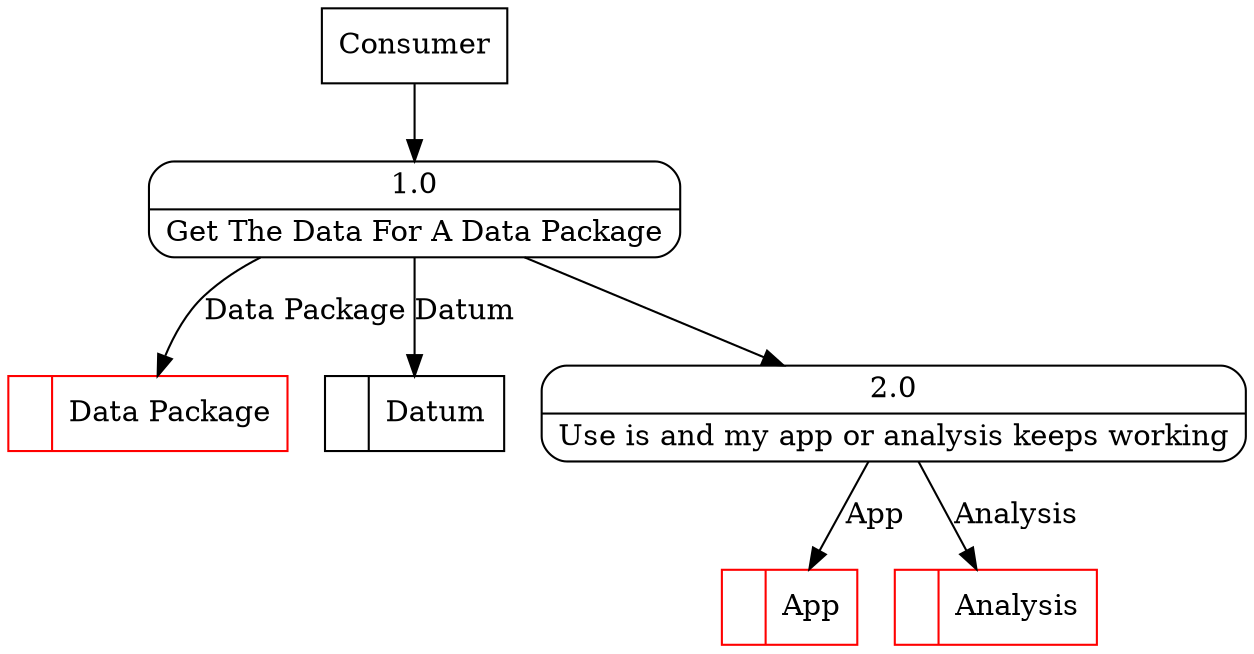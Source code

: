 digraph dfd2{ 
node[shape=record]
200 [label="<f0>  |<f1> Data Package " color=red];
201 [label="<f0>  |<f1> Datum " ];
202 [label="Consumer" shape=box];
203 [label="{<f0> 1.0|<f1> Get The Data For A Data Package }" shape=Mrecord];
2 [label="{<f0> 2.0|<f1> Use is and my app or analysis keeps working }" shape=Mrecord];
203 -> 2
1001 [label="<f0>  |<f1> App " color=red];
2 -> 1001 [label="App"]
1003 [label="<f0>  |<f1> Analysis " color=red];
2 -> 1003 [label="Analysis"]
202 -> 203
203 -> 201 [label="Datum"]
203 -> 200 [label="Data Package"]
}